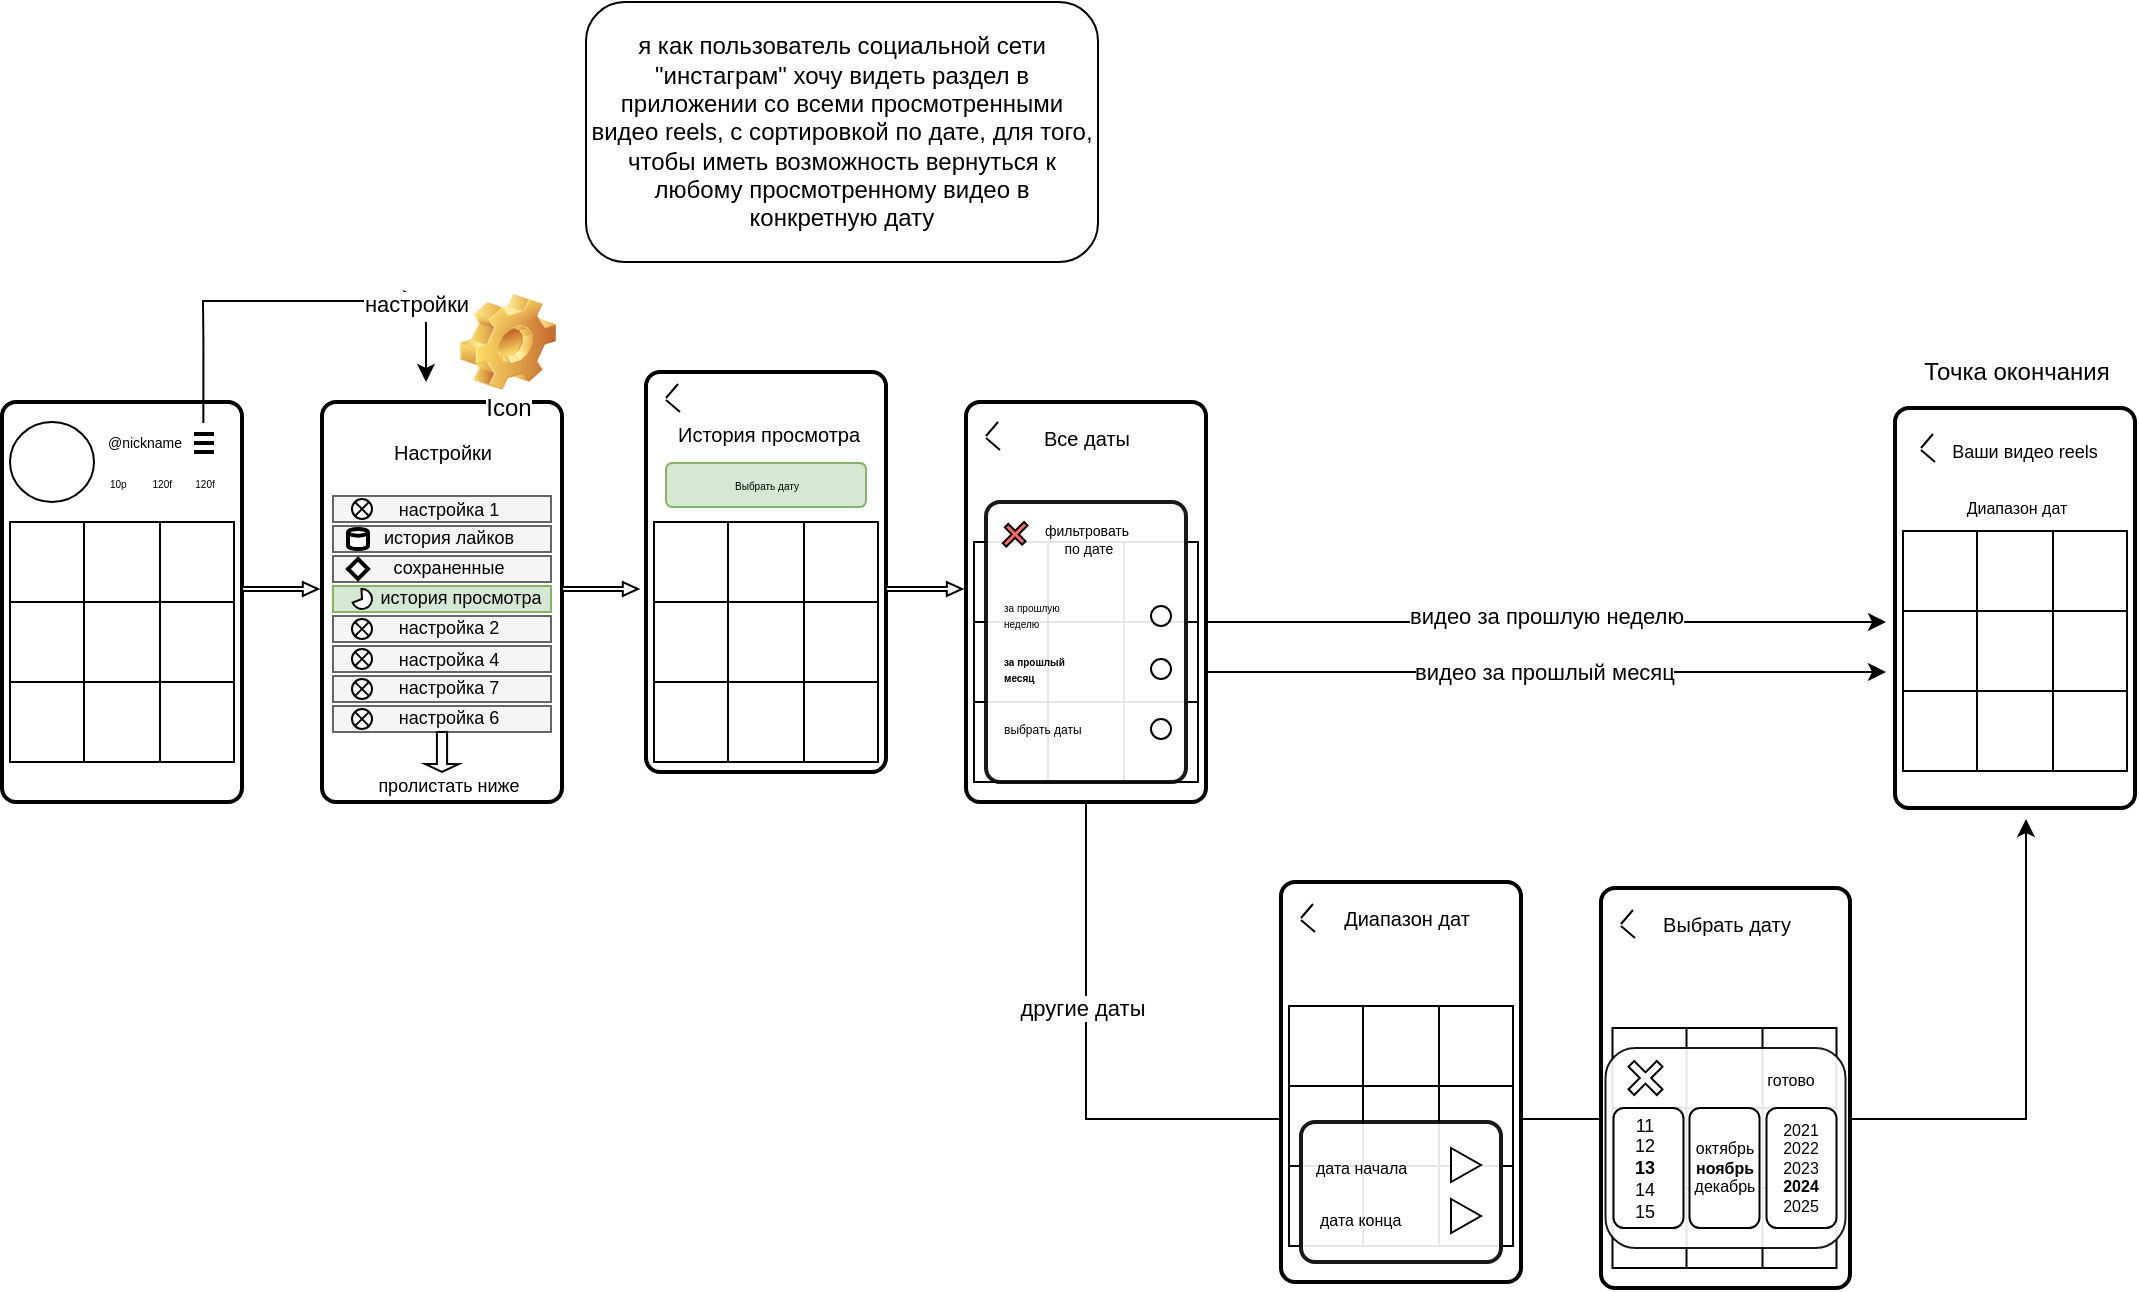 <mxfile version="24.7.17">
  <diagram name="Страница — 1" id="zSCGIvUuBZdu_Xor0hQM">
    <mxGraphModel dx="1744" dy="940" grid="1" gridSize="10" guides="1" tooltips="1" connect="1" arrows="1" fold="1" page="1" pageScale="1" pageWidth="827" pageHeight="1169" math="0" shadow="0">
      <root>
        <mxCell id="0" />
        <mxCell id="1" parent="0" />
        <mxCell id="9n5o5xA8DoKBvKMepPSm-71" value="" style="endArrow=classic;html=1;rounded=0;exitX=1;exitY=0.55;exitDx=0;exitDy=0;exitPerimeter=0;" edge="1" parent="1">
          <mxGeometry width="50" height="50" relative="1" as="geometry">
            <mxPoint x="570" y="483.5" as="sourcePoint" />
            <mxPoint x="1040" y="528.5" as="targetPoint" />
            <Array as="points">
              <mxPoint x="570" y="678.5" />
              <mxPoint x="630" y="678.5" />
              <mxPoint x="790" y="678.5" />
              <mxPoint x="950" y="678.5" />
              <mxPoint x="1040" y="678.5" />
            </Array>
          </mxGeometry>
        </mxCell>
        <mxCell id="9n5o5xA8DoKBvKMepPSm-78" value="другие даты" style="edgeLabel;html=1;align=center;verticalAlign=middle;resizable=0;points=[];" vertex="1" connectable="0" parent="9n5o5xA8DoKBvKMepPSm-71">
          <mxGeometry x="-0.659" y="-2" relative="1" as="geometry">
            <mxPoint as="offset" />
          </mxGeometry>
        </mxCell>
        <mxCell id="emmkqpBWdBEhl7w6q0PS-4" value="&lt;div style=&quot;text-align: justify;&quot;&gt;&lt;span style=&quot;background-color: initial;&quot;&gt;100&lt;/span&gt;&lt;/div&gt;" style="rounded=1;whiteSpace=wrap;html=1;absoluteArcSize=1;arcSize=14;strokeWidth=2;" parent="1" vertex="1">
          <mxGeometry x="28" y="320" width="120" height="200" as="geometry" />
        </mxCell>
        <mxCell id="emmkqpBWdBEhl7w6q0PS-5" value="" style="rounded=1;whiteSpace=wrap;html=1;absoluteArcSize=1;arcSize=14;strokeWidth=2;" parent="1" vertex="1">
          <mxGeometry x="188" y="320" width="120" height="200" as="geometry" />
        </mxCell>
        <mxCell id="emmkqpBWdBEhl7w6q0PS-6" value="" style="rounded=1;whiteSpace=wrap;html=1;absoluteArcSize=1;arcSize=14;strokeWidth=2;" parent="1" vertex="1">
          <mxGeometry x="350" y="305" width="120" height="200" as="geometry" />
        </mxCell>
        <mxCell id="emmkqpBWdBEhl7w6q0PS-7" value="" style="rounded=1;whiteSpace=wrap;html=1;absoluteArcSize=1;arcSize=14;strokeWidth=2;" parent="1" vertex="1">
          <mxGeometry x="510" y="320" width="120" height="200" as="geometry" />
        </mxCell>
        <mxCell id="emmkqpBWdBEhl7w6q0PS-8" value="" style="rounded=1;whiteSpace=wrap;html=1;absoluteArcSize=1;arcSize=14;strokeWidth=2;" parent="1" vertex="1">
          <mxGeometry x="667.5" y="560" width="120" height="200" as="geometry" />
        </mxCell>
        <mxCell id="emmkqpBWdBEhl7w6q0PS-9" value="" style="shape=table;startSize=0;container=1;collapsible=0;childLayout=tableLayout;fontSize=16;" parent="1" vertex="1">
          <mxGeometry x="32" y="380" width="112" height="120" as="geometry" />
        </mxCell>
        <mxCell id="emmkqpBWdBEhl7w6q0PS-10" value="" style="shape=tableRow;horizontal=0;startSize=0;swimlaneHead=0;swimlaneBody=0;strokeColor=inherit;top=0;left=0;bottom=0;right=0;collapsible=0;dropTarget=0;fillColor=none;points=[[0,0.5],[1,0.5]];portConstraint=eastwest;fontSize=16;" parent="emmkqpBWdBEhl7w6q0PS-9" vertex="1">
          <mxGeometry width="112" height="40" as="geometry" />
        </mxCell>
        <mxCell id="emmkqpBWdBEhl7w6q0PS-11" value="" style="shape=partialRectangle;html=1;whiteSpace=wrap;connectable=0;strokeColor=inherit;overflow=hidden;fillColor=none;top=0;left=0;bottom=0;right=0;pointerEvents=1;fontSize=16;" parent="emmkqpBWdBEhl7w6q0PS-10" vertex="1">
          <mxGeometry width="37" height="40" as="geometry">
            <mxRectangle width="37" height="40" as="alternateBounds" />
          </mxGeometry>
        </mxCell>
        <mxCell id="emmkqpBWdBEhl7w6q0PS-12" value="" style="shape=partialRectangle;html=1;whiteSpace=wrap;connectable=0;strokeColor=inherit;overflow=hidden;fillColor=none;top=0;left=0;bottom=0;right=0;pointerEvents=1;fontSize=16;" parent="emmkqpBWdBEhl7w6q0PS-10" vertex="1">
          <mxGeometry x="37" width="38" height="40" as="geometry">
            <mxRectangle width="38" height="40" as="alternateBounds" />
          </mxGeometry>
        </mxCell>
        <mxCell id="emmkqpBWdBEhl7w6q0PS-13" value="" style="shape=partialRectangle;html=1;whiteSpace=wrap;connectable=0;strokeColor=inherit;overflow=hidden;fillColor=none;top=0;left=0;bottom=0;right=0;pointerEvents=1;fontSize=16;" parent="emmkqpBWdBEhl7w6q0PS-10" vertex="1">
          <mxGeometry x="75" width="37" height="40" as="geometry">
            <mxRectangle width="37" height="40" as="alternateBounds" />
          </mxGeometry>
        </mxCell>
        <mxCell id="emmkqpBWdBEhl7w6q0PS-14" value="" style="shape=tableRow;horizontal=0;startSize=0;swimlaneHead=0;swimlaneBody=0;strokeColor=inherit;top=0;left=0;bottom=0;right=0;collapsible=0;dropTarget=0;fillColor=none;points=[[0,0.5],[1,0.5]];portConstraint=eastwest;fontSize=16;" parent="emmkqpBWdBEhl7w6q0PS-9" vertex="1">
          <mxGeometry y="40" width="112" height="40" as="geometry" />
        </mxCell>
        <mxCell id="emmkqpBWdBEhl7w6q0PS-15" value="" style="shape=partialRectangle;html=1;whiteSpace=wrap;connectable=0;strokeColor=inherit;overflow=hidden;fillColor=none;top=0;left=0;bottom=0;right=0;pointerEvents=1;fontSize=16;" parent="emmkqpBWdBEhl7w6q0PS-14" vertex="1">
          <mxGeometry width="37" height="40" as="geometry">
            <mxRectangle width="37" height="40" as="alternateBounds" />
          </mxGeometry>
        </mxCell>
        <mxCell id="emmkqpBWdBEhl7w6q0PS-16" value="&lt;div style=&quot;text-align: justify;&quot;&gt;&lt;br&gt;&lt;/div&gt;" style="shape=partialRectangle;html=1;whiteSpace=wrap;connectable=0;strokeColor=inherit;overflow=hidden;fillColor=none;top=0;left=0;bottom=0;right=0;pointerEvents=1;fontSize=16;" parent="emmkqpBWdBEhl7w6q0PS-14" vertex="1">
          <mxGeometry x="37" width="38" height="40" as="geometry">
            <mxRectangle width="38" height="40" as="alternateBounds" />
          </mxGeometry>
        </mxCell>
        <mxCell id="emmkqpBWdBEhl7w6q0PS-17" value="" style="shape=partialRectangle;html=1;whiteSpace=wrap;connectable=0;strokeColor=inherit;overflow=hidden;fillColor=none;top=0;left=0;bottom=0;right=0;pointerEvents=1;fontSize=16;" parent="emmkqpBWdBEhl7w6q0PS-14" vertex="1">
          <mxGeometry x="75" width="37" height="40" as="geometry">
            <mxRectangle width="37" height="40" as="alternateBounds" />
          </mxGeometry>
        </mxCell>
        <mxCell id="emmkqpBWdBEhl7w6q0PS-18" value="" style="shape=tableRow;horizontal=0;startSize=0;swimlaneHead=0;swimlaneBody=0;strokeColor=inherit;top=0;left=0;bottom=0;right=0;collapsible=0;dropTarget=0;fillColor=none;points=[[0,0.5],[1,0.5]];portConstraint=eastwest;fontSize=16;" parent="emmkqpBWdBEhl7w6q0PS-9" vertex="1">
          <mxGeometry y="80" width="112" height="40" as="geometry" />
        </mxCell>
        <mxCell id="emmkqpBWdBEhl7w6q0PS-19" value="" style="shape=partialRectangle;html=1;whiteSpace=wrap;connectable=0;strokeColor=inherit;overflow=hidden;fillColor=none;top=0;left=0;bottom=0;right=0;pointerEvents=1;fontSize=16;" parent="emmkqpBWdBEhl7w6q0PS-18" vertex="1">
          <mxGeometry width="37" height="40" as="geometry">
            <mxRectangle width="37" height="40" as="alternateBounds" />
          </mxGeometry>
        </mxCell>
        <mxCell id="emmkqpBWdBEhl7w6q0PS-20" value="" style="shape=partialRectangle;html=1;whiteSpace=wrap;connectable=0;strokeColor=inherit;overflow=hidden;fillColor=none;top=0;left=0;bottom=0;right=0;pointerEvents=1;fontSize=16;" parent="emmkqpBWdBEhl7w6q0PS-18" vertex="1">
          <mxGeometry x="37" width="38" height="40" as="geometry">
            <mxRectangle width="38" height="40" as="alternateBounds" />
          </mxGeometry>
        </mxCell>
        <mxCell id="emmkqpBWdBEhl7w6q0PS-21" value="" style="shape=partialRectangle;html=1;whiteSpace=wrap;connectable=0;strokeColor=inherit;overflow=hidden;fillColor=none;top=0;left=0;bottom=0;right=0;pointerEvents=1;fontSize=16;" parent="emmkqpBWdBEhl7w6q0PS-18" vertex="1">
          <mxGeometry x="75" width="37" height="40" as="geometry">
            <mxRectangle width="37" height="40" as="alternateBounds" />
          </mxGeometry>
        </mxCell>
        <mxCell id="emmkqpBWdBEhl7w6q0PS-23" value="" style="verticalLabelPosition=bottom;verticalAlign=top;html=1;shape=mxgraph.flowchart.on-page_reference;" parent="1" vertex="1">
          <mxGeometry x="32" y="330" width="42" height="40" as="geometry" />
        </mxCell>
        <mxCell id="emmkqpBWdBEhl7w6q0PS-24" value="10p" style="text;html=1;align=left;verticalAlign=middle;resizable=0;points=[];autosize=1;strokeColor=none;fillColor=none;fontSize=5;" parent="1" vertex="1">
          <mxGeometry x="80" y="350" width="30" height="20" as="geometry" />
        </mxCell>
        <mxCell id="emmkqpBWdBEhl7w6q0PS-25" value="120f" style="text;html=1;align=right;verticalAlign=middle;resizable=0;points=[];autosize=1;strokeColor=none;fillColor=none;fontSize=5;" parent="1" vertex="1">
          <mxGeometry x="84" y="350" width="30" height="20" as="geometry" />
        </mxCell>
        <mxCell id="emmkqpBWdBEhl7w6q0PS-26" value="120f" style="text;html=1;align=center;verticalAlign=middle;resizable=0;points=[];autosize=1;strokeColor=none;fillColor=none;fontSize=5;" parent="1" vertex="1">
          <mxGeometry x="114" y="350" width="30" height="20" as="geometry" />
        </mxCell>
        <mxCell id="emmkqpBWdBEhl7w6q0PS-29" value="" style="line;strokeWidth=2;html=1;" parent="1" vertex="1">
          <mxGeometry x="124" y="330" width="10" height="12" as="geometry" />
        </mxCell>
        <mxCell id="emmkqpBWdBEhl7w6q0PS-30" value="" style="line;strokeWidth=2;html=1;" parent="1" vertex="1">
          <mxGeometry x="124" y="340" width="10" height="10" as="geometry" />
        </mxCell>
        <mxCell id="emmkqpBWdBEhl7w6q0PS-32" value="" style="line;strokeWidth=2;html=1;" parent="1" vertex="1">
          <mxGeometry x="124" y="340" width="10" height="1" as="geometry" />
        </mxCell>
        <mxCell id="emmkqpBWdBEhl7w6q0PS-33" value="" style="edgeStyle=segmentEdgeStyle;endArrow=classic;html=1;curved=0;rounded=0;endSize=8;startSize=8;exitX=0.593;exitY=0.531;exitDx=0;exitDy=0;exitPerimeter=0;" parent="1" edge="1">
          <mxGeometry width="50" height="50" relative="1" as="geometry">
            <mxPoint x="128.68" y="330.502" as="sourcePoint" />
            <mxPoint x="239.5" y="269.5" as="targetPoint" />
            <Array as="points">
              <mxPoint x="128.5" y="288.5" />
              <mxPoint x="128.5" y="288.5" />
            </Array>
          </mxGeometry>
        </mxCell>
        <mxCell id="emmkqpBWdBEhl7w6q0PS-34" value="настройки" style="edgeLabel;html=1;align=center;verticalAlign=middle;resizable=0;points=[];" parent="emmkqpBWdBEhl7w6q0PS-33" vertex="1" connectable="0">
          <mxGeometry x="0.941" y="-1" relative="1" as="geometry">
            <mxPoint as="offset" />
          </mxGeometry>
        </mxCell>
        <mxCell id="emmkqpBWdBEhl7w6q0PS-36" value="" style="shape=singleArrow;whiteSpace=wrap;html=1;" parent="1" vertex="1">
          <mxGeometry x="148" y="410" width="38" height="7" as="geometry" />
        </mxCell>
        <mxCell id="emmkqpBWdBEhl7w6q0PS-37" value="" style="shape=singleArrow;whiteSpace=wrap;html=1;" parent="1" vertex="1">
          <mxGeometry x="308" y="410" width="38" height="7" as="geometry" />
        </mxCell>
        <mxCell id="emmkqpBWdBEhl7w6q0PS-38" value="Настройки" style="text;html=1;align=center;verticalAlign=middle;resizable=0;points=[];autosize=1;strokeColor=none;fillColor=none;fontSize=10;" parent="1" vertex="1">
          <mxGeometry x="213" y="330" width="70" height="30" as="geometry" />
        </mxCell>
        <mxCell id="emmkqpBWdBEhl7w6q0PS-39" value="История просмотра" style="text;html=1;align=center;verticalAlign=middle;resizable=0;points=[];autosize=1;strokeColor=none;fillColor=none;fontSize=10;" parent="1" vertex="1">
          <mxGeometry x="355.5" y="321" width="110" height="30" as="geometry" />
        </mxCell>
        <mxCell id="emmkqpBWdBEhl7w6q0PS-40" value="Все даты" style="text;html=1;align=center;verticalAlign=middle;resizable=0;points=[];autosize=1;strokeColor=none;fillColor=none;fontSize=10;" parent="1" vertex="1">
          <mxGeometry x="535" y="323" width="70" height="30" as="geometry" />
        </mxCell>
        <mxCell id="emmkqpBWdBEhl7w6q0PS-41" value="Диапазон дат" style="text;html=1;align=center;verticalAlign=middle;resizable=0;points=[];autosize=1;strokeColor=none;fillColor=none;fontSize=10;" parent="1" vertex="1">
          <mxGeometry x="684.5" y="563" width="90" height="30" as="geometry" />
        </mxCell>
        <mxCell id="emmkqpBWdBEhl7w6q0PS-42" value="" style="shape=singleArrow;whiteSpace=wrap;html=1;" parent="1" vertex="1">
          <mxGeometry x="470" y="410" width="38" height="7" as="geometry" />
        </mxCell>
        <mxCell id="emmkqpBWdBEhl7w6q0PS-45" value="" style="verticalLabelPosition=bottom;verticalAlign=top;html=1;shape=mxgraph.basic.rect;fillColor2=none;strokeWidth=1;size=20;indent=100;fillColor=#f5f5f5;fontColor=#333333;strokeColor=#666666;" parent="1" vertex="1">
          <mxGeometry x="193.5" y="367" width="109" height="13" as="geometry" />
        </mxCell>
        <mxCell id="emmkqpBWdBEhl7w6q0PS-46" value="" style="verticalLabelPosition=bottom;verticalAlign=top;html=1;shape=mxgraph.basic.rect;fillColor2=none;strokeWidth=1;size=20;indent=100;fillColor=#f5f5f5;fontColor=#333333;strokeColor=#666666;" parent="1" vertex="1">
          <mxGeometry x="193.5" y="382" width="109" height="13" as="geometry" />
        </mxCell>
        <mxCell id="emmkqpBWdBEhl7w6q0PS-47" value="" style="verticalLabelPosition=bottom;verticalAlign=top;html=1;shape=mxgraph.basic.rect;fillColor2=none;strokeWidth=1;size=20;indent=100;fillColor=#f5f5f5;fontColor=#333333;strokeColor=#666666;" parent="1" vertex="1">
          <mxGeometry x="193.5" y="397" width="109" height="13" as="geometry" />
        </mxCell>
        <mxCell id="emmkqpBWdBEhl7w6q0PS-48" value="" style="verticalLabelPosition=bottom;verticalAlign=top;html=1;shape=mxgraph.basic.rect;fillColor2=none;strokeWidth=1;size=20;indent=100;fillColor=#d5e8d4;strokeColor=#82b366;" parent="1" vertex="1">
          <mxGeometry x="193.5" y="412" width="109" height="13" as="geometry" />
        </mxCell>
        <mxCell id="emmkqpBWdBEhl7w6q0PS-50" value="&lt;font style=&quot;font-size: 7px;&quot;&gt;@nickname&lt;/font&gt;" style="text;html=1;align=center;verticalAlign=middle;resizable=0;points=[];autosize=1;strokeColor=none;fillColor=none;fontSize=7;" parent="1" vertex="1">
          <mxGeometry x="69" y="330.5" width="60" height="20" as="geometry" />
        </mxCell>
        <mxCell id="emmkqpBWdBEhl7w6q0PS-53" value="" style="shape=table;startSize=0;container=1;collapsible=0;childLayout=tableLayout;fontSize=16;" parent="1" vertex="1">
          <mxGeometry x="354" y="380" width="112" height="120" as="geometry" />
        </mxCell>
        <mxCell id="emmkqpBWdBEhl7w6q0PS-54" value="" style="shape=tableRow;horizontal=0;startSize=0;swimlaneHead=0;swimlaneBody=0;strokeColor=inherit;top=0;left=0;bottom=0;right=0;collapsible=0;dropTarget=0;fillColor=none;points=[[0,0.5],[1,0.5]];portConstraint=eastwest;fontSize=16;" parent="emmkqpBWdBEhl7w6q0PS-53" vertex="1">
          <mxGeometry width="112" height="40" as="geometry" />
        </mxCell>
        <mxCell id="emmkqpBWdBEhl7w6q0PS-55" value="" style="shape=partialRectangle;html=1;whiteSpace=wrap;connectable=0;strokeColor=inherit;overflow=hidden;fillColor=none;top=0;left=0;bottom=0;right=0;pointerEvents=1;fontSize=16;" parent="emmkqpBWdBEhl7w6q0PS-54" vertex="1">
          <mxGeometry width="37" height="40" as="geometry">
            <mxRectangle width="37" height="40" as="alternateBounds" />
          </mxGeometry>
        </mxCell>
        <mxCell id="emmkqpBWdBEhl7w6q0PS-56" value="" style="shape=partialRectangle;html=1;whiteSpace=wrap;connectable=0;strokeColor=inherit;overflow=hidden;fillColor=none;top=0;left=0;bottom=0;right=0;pointerEvents=1;fontSize=16;" parent="emmkqpBWdBEhl7w6q0PS-54" vertex="1">
          <mxGeometry x="37" width="38" height="40" as="geometry">
            <mxRectangle width="38" height="40" as="alternateBounds" />
          </mxGeometry>
        </mxCell>
        <mxCell id="emmkqpBWdBEhl7w6q0PS-57" value="" style="shape=partialRectangle;html=1;whiteSpace=wrap;connectable=0;strokeColor=inherit;overflow=hidden;fillColor=none;top=0;left=0;bottom=0;right=0;pointerEvents=1;fontSize=16;" parent="emmkqpBWdBEhl7w6q0PS-54" vertex="1">
          <mxGeometry x="75" width="37" height="40" as="geometry">
            <mxRectangle width="37" height="40" as="alternateBounds" />
          </mxGeometry>
        </mxCell>
        <mxCell id="emmkqpBWdBEhl7w6q0PS-58" value="" style="shape=tableRow;horizontal=0;startSize=0;swimlaneHead=0;swimlaneBody=0;strokeColor=inherit;top=0;left=0;bottom=0;right=0;collapsible=0;dropTarget=0;fillColor=none;points=[[0,0.5],[1,0.5]];portConstraint=eastwest;fontSize=16;" parent="emmkqpBWdBEhl7w6q0PS-53" vertex="1">
          <mxGeometry y="40" width="112" height="40" as="geometry" />
        </mxCell>
        <mxCell id="emmkqpBWdBEhl7w6q0PS-59" value="" style="shape=partialRectangle;html=1;whiteSpace=wrap;connectable=0;strokeColor=inherit;overflow=hidden;fillColor=none;top=0;left=0;bottom=0;right=0;pointerEvents=1;fontSize=16;" parent="emmkqpBWdBEhl7w6q0PS-58" vertex="1">
          <mxGeometry width="37" height="40" as="geometry">
            <mxRectangle width="37" height="40" as="alternateBounds" />
          </mxGeometry>
        </mxCell>
        <mxCell id="emmkqpBWdBEhl7w6q0PS-60" value="&lt;div style=&quot;text-align: justify;&quot;&gt;&lt;br&gt;&lt;/div&gt;" style="shape=partialRectangle;html=1;whiteSpace=wrap;connectable=0;strokeColor=inherit;overflow=hidden;fillColor=none;top=0;left=0;bottom=0;right=0;pointerEvents=1;fontSize=16;" parent="emmkqpBWdBEhl7w6q0PS-58" vertex="1">
          <mxGeometry x="37" width="38" height="40" as="geometry">
            <mxRectangle width="38" height="40" as="alternateBounds" />
          </mxGeometry>
        </mxCell>
        <mxCell id="emmkqpBWdBEhl7w6q0PS-61" value="" style="shape=partialRectangle;html=1;whiteSpace=wrap;connectable=0;strokeColor=inherit;overflow=hidden;fillColor=none;top=0;left=0;bottom=0;right=0;pointerEvents=1;fontSize=16;" parent="emmkqpBWdBEhl7w6q0PS-58" vertex="1">
          <mxGeometry x="75" width="37" height="40" as="geometry">
            <mxRectangle width="37" height="40" as="alternateBounds" />
          </mxGeometry>
        </mxCell>
        <mxCell id="emmkqpBWdBEhl7w6q0PS-62" value="" style="shape=tableRow;horizontal=0;startSize=0;swimlaneHead=0;swimlaneBody=0;strokeColor=inherit;top=0;left=0;bottom=0;right=0;collapsible=0;dropTarget=0;fillColor=none;points=[[0,0.5],[1,0.5]];portConstraint=eastwest;fontSize=16;" parent="emmkqpBWdBEhl7w6q0PS-53" vertex="1">
          <mxGeometry y="80" width="112" height="40" as="geometry" />
        </mxCell>
        <mxCell id="emmkqpBWdBEhl7w6q0PS-63" value="" style="shape=partialRectangle;html=1;whiteSpace=wrap;connectable=0;strokeColor=inherit;overflow=hidden;fillColor=none;top=0;left=0;bottom=0;right=0;pointerEvents=1;fontSize=16;" parent="emmkqpBWdBEhl7w6q0PS-62" vertex="1">
          <mxGeometry width="37" height="40" as="geometry">
            <mxRectangle width="37" height="40" as="alternateBounds" />
          </mxGeometry>
        </mxCell>
        <mxCell id="emmkqpBWdBEhl7w6q0PS-64" value="" style="shape=partialRectangle;html=1;whiteSpace=wrap;connectable=0;strokeColor=inherit;overflow=hidden;fillColor=none;top=0;left=0;bottom=0;right=0;pointerEvents=1;fontSize=16;" parent="emmkqpBWdBEhl7w6q0PS-62" vertex="1">
          <mxGeometry x="37" width="38" height="40" as="geometry">
            <mxRectangle width="38" height="40" as="alternateBounds" />
          </mxGeometry>
        </mxCell>
        <mxCell id="emmkqpBWdBEhl7w6q0PS-65" value="" style="shape=partialRectangle;html=1;whiteSpace=wrap;connectable=0;strokeColor=inherit;overflow=hidden;fillColor=none;top=0;left=0;bottom=0;right=0;pointerEvents=1;fontSize=16;" parent="emmkqpBWdBEhl7w6q0PS-62" vertex="1">
          <mxGeometry x="75" width="37" height="40" as="geometry">
            <mxRectangle width="37" height="40" as="alternateBounds" />
          </mxGeometry>
        </mxCell>
        <mxCell id="emmkqpBWdBEhl7w6q0PS-66" value="" style="shape=table;startSize=0;container=1;collapsible=0;childLayout=tableLayout;fontSize=16;" parent="1" vertex="1">
          <mxGeometry x="514" y="390" width="112" height="120" as="geometry" />
        </mxCell>
        <mxCell id="emmkqpBWdBEhl7w6q0PS-67" value="" style="shape=tableRow;horizontal=0;startSize=0;swimlaneHead=0;swimlaneBody=0;strokeColor=inherit;top=0;left=0;bottom=0;right=0;collapsible=0;dropTarget=0;fillColor=none;points=[[0,0.5],[1,0.5]];portConstraint=eastwest;fontSize=16;" parent="emmkqpBWdBEhl7w6q0PS-66" vertex="1">
          <mxGeometry width="112" height="40" as="geometry" />
        </mxCell>
        <mxCell id="emmkqpBWdBEhl7w6q0PS-68" value="" style="shape=partialRectangle;html=1;whiteSpace=wrap;connectable=0;strokeColor=inherit;overflow=hidden;fillColor=none;top=0;left=0;bottom=0;right=0;pointerEvents=1;fontSize=16;" parent="emmkqpBWdBEhl7w6q0PS-67" vertex="1">
          <mxGeometry width="37" height="40" as="geometry">
            <mxRectangle width="37" height="40" as="alternateBounds" />
          </mxGeometry>
        </mxCell>
        <mxCell id="emmkqpBWdBEhl7w6q0PS-69" value="" style="shape=partialRectangle;html=1;whiteSpace=wrap;connectable=0;strokeColor=inherit;overflow=hidden;fillColor=none;top=0;left=0;bottom=0;right=0;pointerEvents=1;fontSize=16;" parent="emmkqpBWdBEhl7w6q0PS-67" vertex="1">
          <mxGeometry x="37" width="38" height="40" as="geometry">
            <mxRectangle width="38" height="40" as="alternateBounds" />
          </mxGeometry>
        </mxCell>
        <mxCell id="emmkqpBWdBEhl7w6q0PS-70" value="" style="shape=partialRectangle;html=1;whiteSpace=wrap;connectable=0;strokeColor=inherit;overflow=hidden;fillColor=none;top=0;left=0;bottom=0;right=0;pointerEvents=1;fontSize=16;" parent="emmkqpBWdBEhl7w6q0PS-67" vertex="1">
          <mxGeometry x="75" width="37" height="40" as="geometry">
            <mxRectangle width="37" height="40" as="alternateBounds" />
          </mxGeometry>
        </mxCell>
        <mxCell id="emmkqpBWdBEhl7w6q0PS-71" value="" style="shape=tableRow;horizontal=0;startSize=0;swimlaneHead=0;swimlaneBody=0;strokeColor=inherit;top=0;left=0;bottom=0;right=0;collapsible=0;dropTarget=0;fillColor=none;points=[[0,0.5],[1,0.5]];portConstraint=eastwest;fontSize=16;" parent="emmkqpBWdBEhl7w6q0PS-66" vertex="1">
          <mxGeometry y="40" width="112" height="40" as="geometry" />
        </mxCell>
        <mxCell id="emmkqpBWdBEhl7w6q0PS-72" value="" style="shape=partialRectangle;html=1;whiteSpace=wrap;connectable=0;strokeColor=inherit;overflow=hidden;fillColor=none;top=0;left=0;bottom=0;right=0;pointerEvents=1;fontSize=16;" parent="emmkqpBWdBEhl7w6q0PS-71" vertex="1">
          <mxGeometry width="37" height="40" as="geometry">
            <mxRectangle width="37" height="40" as="alternateBounds" />
          </mxGeometry>
        </mxCell>
        <mxCell id="emmkqpBWdBEhl7w6q0PS-73" value="&lt;div style=&quot;text-align: justify;&quot;&gt;&lt;br&gt;&lt;/div&gt;" style="shape=partialRectangle;html=1;whiteSpace=wrap;connectable=0;strokeColor=inherit;overflow=hidden;fillColor=none;top=0;left=0;bottom=0;right=0;pointerEvents=1;fontSize=16;" parent="emmkqpBWdBEhl7w6q0PS-71" vertex="1">
          <mxGeometry x="37" width="38" height="40" as="geometry">
            <mxRectangle width="38" height="40" as="alternateBounds" />
          </mxGeometry>
        </mxCell>
        <mxCell id="emmkqpBWdBEhl7w6q0PS-74" value="" style="shape=partialRectangle;html=1;whiteSpace=wrap;connectable=0;strokeColor=inherit;overflow=hidden;fillColor=none;top=0;left=0;bottom=0;right=0;pointerEvents=1;fontSize=16;" parent="emmkqpBWdBEhl7w6q0PS-71" vertex="1">
          <mxGeometry x="75" width="37" height="40" as="geometry">
            <mxRectangle width="37" height="40" as="alternateBounds" />
          </mxGeometry>
        </mxCell>
        <mxCell id="emmkqpBWdBEhl7w6q0PS-75" value="" style="shape=tableRow;horizontal=0;startSize=0;swimlaneHead=0;swimlaneBody=0;strokeColor=inherit;top=0;left=0;bottom=0;right=0;collapsible=0;dropTarget=0;fillColor=none;points=[[0,0.5],[1,0.5]];portConstraint=eastwest;fontSize=16;" parent="emmkqpBWdBEhl7w6q0PS-66" vertex="1">
          <mxGeometry y="80" width="112" height="40" as="geometry" />
        </mxCell>
        <mxCell id="emmkqpBWdBEhl7w6q0PS-76" value="" style="shape=partialRectangle;html=1;whiteSpace=wrap;connectable=0;strokeColor=inherit;overflow=hidden;fillColor=none;top=0;left=0;bottom=0;right=0;pointerEvents=1;fontSize=16;" parent="emmkqpBWdBEhl7w6q0PS-75" vertex="1">
          <mxGeometry width="37" height="40" as="geometry">
            <mxRectangle width="37" height="40" as="alternateBounds" />
          </mxGeometry>
        </mxCell>
        <mxCell id="emmkqpBWdBEhl7w6q0PS-77" value="" style="shape=partialRectangle;html=1;whiteSpace=wrap;connectable=0;strokeColor=inherit;overflow=hidden;fillColor=none;top=0;left=0;bottom=0;right=0;pointerEvents=1;fontSize=16;" parent="emmkqpBWdBEhl7w6q0PS-75" vertex="1">
          <mxGeometry x="37" width="38" height="40" as="geometry">
            <mxRectangle width="38" height="40" as="alternateBounds" />
          </mxGeometry>
        </mxCell>
        <mxCell id="emmkqpBWdBEhl7w6q0PS-78" value="" style="shape=partialRectangle;html=1;whiteSpace=wrap;connectable=0;strokeColor=inherit;overflow=hidden;fillColor=none;top=0;left=0;bottom=0;right=0;pointerEvents=1;fontSize=16;" parent="emmkqpBWdBEhl7w6q0PS-75" vertex="1">
          <mxGeometry x="75" width="37" height="40" as="geometry">
            <mxRectangle width="37" height="40" as="alternateBounds" />
          </mxGeometry>
        </mxCell>
        <mxCell id="emmkqpBWdBEhl7w6q0PS-51" value="" style="rounded=1;whiteSpace=wrap;html=1;absoluteArcSize=1;arcSize=14;strokeWidth=2;fillColor=default;opacity=90;" parent="1" vertex="1">
          <mxGeometry x="520" y="370" width="100" height="140" as="geometry" />
        </mxCell>
        <mxCell id="emmkqpBWdBEhl7w6q0PS-79" value="" style="verticalLabelPosition=bottom;verticalAlign=top;html=1;shape=mxgraph.basic.rect;fillColor2=none;strokeWidth=1;size=20;indent=100;fillColor=#f5f5f5;fontColor=#333333;strokeColor=#666666;" parent="1" vertex="1">
          <mxGeometry x="193.5" y="427" width="109" height="13" as="geometry" />
        </mxCell>
        <mxCell id="emmkqpBWdBEhl7w6q0PS-80" value="" style="verticalLabelPosition=bottom;verticalAlign=top;html=1;shape=mxgraph.basic.rect;fillColor2=none;strokeWidth=1;size=20;indent=100;fillColor=#f5f5f5;fontColor=#333333;strokeColor=#666666;" parent="1" vertex="1">
          <mxGeometry x="193.5" y="442" width="109" height="13" as="geometry" />
        </mxCell>
        <mxCell id="emmkqpBWdBEhl7w6q0PS-81" value="" style="verticalLabelPosition=bottom;verticalAlign=top;html=1;shape=mxgraph.basic.rect;fillColor2=none;strokeWidth=1;size=20;indent=100;fillColor=#f5f5f5;fontColor=#333333;strokeColor=#666666;" parent="1" vertex="1">
          <mxGeometry x="193.5" y="457" width="109" height="13" as="geometry" />
        </mxCell>
        <mxCell id="emmkqpBWdBEhl7w6q0PS-82" value="" style="verticalLabelPosition=bottom;verticalAlign=top;html=1;shape=mxgraph.basic.rect;fillColor2=none;strokeWidth=1;size=20;indent=100;fillColor=#f5f5f5;fontColor=#333333;strokeColor=#666666;" parent="1" vertex="1">
          <mxGeometry x="193.5" y="472" width="109" height="13" as="geometry" />
        </mxCell>
        <mxCell id="emmkqpBWdBEhl7w6q0PS-83" value="&lt;font style=&quot;font-size: 9px;&quot;&gt;пролистать ниже&lt;/font&gt;" style="text;html=1;align=center;verticalAlign=middle;resizable=0;points=[];autosize=1;strokeColor=none;fillColor=none;" parent="1" vertex="1">
          <mxGeometry x="206" y="496" width="90" height="30" as="geometry" />
        </mxCell>
        <mxCell id="emmkqpBWdBEhl7w6q0PS-85" value="" style="shape=singleArrow;direction=south;whiteSpace=wrap;html=1;" parent="1" vertex="1">
          <mxGeometry x="239.5" y="485" width="17" height="20" as="geometry" />
        </mxCell>
        <mxCell id="emmkqpBWdBEhl7w6q0PS-86" value="" style="verticalLabelPosition=bottom;verticalAlign=top;html=1;shape=mxgraph.basic.pie;startAngle=0.2;endAngle=0.9;rotation=-75;" parent="1" vertex="1">
          <mxGeometry x="203" y="413.5" width="10" height="10" as="geometry" />
        </mxCell>
        <mxCell id="emmkqpBWdBEhl7w6q0PS-87" value="&lt;font style=&quot;font-size: 9px;&quot;&gt;история просмотра&lt;/font&gt;" style="text;html=1;align=center;verticalAlign=middle;resizable=0;points=[];autosize=1;strokeColor=none;fillColor=none;" parent="1" vertex="1">
          <mxGeometry x="207" y="402" width="100" height="30" as="geometry" />
        </mxCell>
        <mxCell id="emmkqpBWdBEhl7w6q0PS-88" value="&lt;font style=&quot;font-size: 9px;&quot;&gt;настройка 1&lt;/font&gt;" style="text;html=1;align=center;verticalAlign=middle;resizable=0;points=[];autosize=1;strokeColor=none;fillColor=none;" parent="1" vertex="1">
          <mxGeometry x="216" y="358" width="70" height="30" as="geometry" />
        </mxCell>
        <mxCell id="emmkqpBWdBEhl7w6q0PS-89" value="&lt;font style=&quot;font-size: 9px;&quot;&gt;история лайков&lt;/font&gt;" style="text;html=1;align=center;verticalAlign=middle;resizable=0;points=[];autosize=1;strokeColor=none;fillColor=none;" parent="1" vertex="1">
          <mxGeometry x="206" y="372" width="90" height="30" as="geometry" />
        </mxCell>
        <mxCell id="emmkqpBWdBEhl7w6q0PS-90" value="&lt;font style=&quot;font-size: 9px;&quot;&gt;сохраненные&lt;/font&gt;" style="text;html=1;align=center;verticalAlign=middle;resizable=0;points=[];autosize=1;strokeColor=none;fillColor=none;" parent="1" vertex="1">
          <mxGeometry x="211" y="387" width="80" height="30" as="geometry" />
        </mxCell>
        <mxCell id="emmkqpBWdBEhl7w6q0PS-91" value="&lt;font style=&quot;font-size: 9px;&quot;&gt;настройка 2&lt;/font&gt;" style="text;html=1;align=center;verticalAlign=middle;resizable=0;points=[];autosize=1;strokeColor=none;fillColor=none;" parent="1" vertex="1">
          <mxGeometry x="216" y="417" width="70" height="30" as="geometry" />
        </mxCell>
        <mxCell id="emmkqpBWdBEhl7w6q0PS-92" value="&lt;font style=&quot;font-size: 9px;&quot;&gt;настройка 4&lt;/font&gt;" style="text;html=1;align=center;verticalAlign=middle;resizable=0;points=[];autosize=1;strokeColor=none;fillColor=none;" parent="1" vertex="1">
          <mxGeometry x="216" y="433" width="70" height="30" as="geometry" />
        </mxCell>
        <mxCell id="emmkqpBWdBEhl7w6q0PS-93" value="&lt;font style=&quot;font-size: 9px;&quot;&gt;настройка 7&lt;/font&gt;" style="text;html=1;align=center;verticalAlign=middle;resizable=0;points=[];autosize=1;strokeColor=none;fillColor=none;" parent="1" vertex="1">
          <mxGeometry x="216" y="447" width="70" height="30" as="geometry" />
        </mxCell>
        <mxCell id="emmkqpBWdBEhl7w6q0PS-94" value="&lt;font style=&quot;font-size: 9px;&quot;&gt;настройка 6&lt;/font&gt;" style="text;html=1;align=center;verticalAlign=middle;resizable=0;points=[];autosize=1;strokeColor=none;fillColor=none;" parent="1" vertex="1">
          <mxGeometry x="216" y="462" width="70" height="30" as="geometry" />
        </mxCell>
        <mxCell id="emmkqpBWdBEhl7w6q0PS-95" value="" style="verticalLabelPosition=bottom;verticalAlign=top;html=1;shape=mxgraph.flowchart.or;" parent="1" vertex="1">
          <mxGeometry x="203" y="428.5" width="10" height="10" as="geometry" />
        </mxCell>
        <mxCell id="emmkqpBWdBEhl7w6q0PS-96" value="" style="verticalLabelPosition=bottom;verticalAlign=top;html=1;shape=mxgraph.flowchart.or;" parent="1" vertex="1">
          <mxGeometry x="203" y="443.5" width="10" height="10" as="geometry" />
        </mxCell>
        <mxCell id="emmkqpBWdBEhl7w6q0PS-97" value="" style="verticalLabelPosition=bottom;verticalAlign=top;html=1;shape=mxgraph.flowchart.or;" parent="1" vertex="1">
          <mxGeometry x="203" y="458.5" width="10" height="10" as="geometry" />
        </mxCell>
        <mxCell id="emmkqpBWdBEhl7w6q0PS-98" value="" style="verticalLabelPosition=bottom;verticalAlign=top;html=1;shape=mxgraph.flowchart.or;" parent="1" vertex="1">
          <mxGeometry x="203" y="473.5" width="10" height="10" as="geometry" />
        </mxCell>
        <mxCell id="emmkqpBWdBEhl7w6q0PS-99" value="" style="verticalLabelPosition=bottom;verticalAlign=top;html=1;shape=mxgraph.flowchart.or;" parent="1" vertex="1">
          <mxGeometry x="203" y="368.5" width="10" height="10" as="geometry" />
        </mxCell>
        <mxCell id="emmkqpBWdBEhl7w6q0PS-100" value="" style="strokeWidth=2;html=1;shape=mxgraph.flowchart.decision;whiteSpace=wrap;" parent="1" vertex="1">
          <mxGeometry x="201" y="398.5" width="10" height="10" as="geometry" />
        </mxCell>
        <mxCell id="emmkqpBWdBEhl7w6q0PS-101" value="" style="strokeWidth=2;html=1;shape=mxgraph.flowchart.database;whiteSpace=wrap;" parent="1" vertex="1">
          <mxGeometry x="201" y="383.5" width="10" height="10" as="geometry" />
        </mxCell>
        <mxCell id="emmkqpBWdBEhl7w6q0PS-103" value="" style="shape=table;startSize=0;container=1;collapsible=0;childLayout=tableLayout;fontSize=16;" parent="1" vertex="1">
          <mxGeometry x="671.5" y="622" width="112" height="120" as="geometry" />
        </mxCell>
        <mxCell id="emmkqpBWdBEhl7w6q0PS-104" value="" style="shape=tableRow;horizontal=0;startSize=0;swimlaneHead=0;swimlaneBody=0;strokeColor=inherit;top=0;left=0;bottom=0;right=0;collapsible=0;dropTarget=0;fillColor=none;points=[[0,0.5],[1,0.5]];portConstraint=eastwest;fontSize=16;" parent="emmkqpBWdBEhl7w6q0PS-103" vertex="1">
          <mxGeometry width="112" height="40" as="geometry" />
        </mxCell>
        <mxCell id="emmkqpBWdBEhl7w6q0PS-105" value="" style="shape=partialRectangle;html=1;whiteSpace=wrap;connectable=0;strokeColor=inherit;overflow=hidden;fillColor=none;top=0;left=0;bottom=0;right=0;pointerEvents=1;fontSize=16;" parent="emmkqpBWdBEhl7w6q0PS-104" vertex="1">
          <mxGeometry width="37" height="40" as="geometry">
            <mxRectangle width="37" height="40" as="alternateBounds" />
          </mxGeometry>
        </mxCell>
        <mxCell id="emmkqpBWdBEhl7w6q0PS-106" value="" style="shape=partialRectangle;html=1;whiteSpace=wrap;connectable=0;strokeColor=inherit;overflow=hidden;fillColor=none;top=0;left=0;bottom=0;right=0;pointerEvents=1;fontSize=16;" parent="emmkqpBWdBEhl7w6q0PS-104" vertex="1">
          <mxGeometry x="37" width="38" height="40" as="geometry">
            <mxRectangle width="38" height="40" as="alternateBounds" />
          </mxGeometry>
        </mxCell>
        <mxCell id="emmkqpBWdBEhl7w6q0PS-107" value="" style="shape=partialRectangle;html=1;whiteSpace=wrap;connectable=0;strokeColor=inherit;overflow=hidden;fillColor=none;top=0;left=0;bottom=0;right=0;pointerEvents=1;fontSize=16;" parent="emmkqpBWdBEhl7w6q0PS-104" vertex="1">
          <mxGeometry x="75" width="37" height="40" as="geometry">
            <mxRectangle width="37" height="40" as="alternateBounds" />
          </mxGeometry>
        </mxCell>
        <mxCell id="emmkqpBWdBEhl7w6q0PS-108" value="" style="shape=tableRow;horizontal=0;startSize=0;swimlaneHead=0;swimlaneBody=0;strokeColor=inherit;top=0;left=0;bottom=0;right=0;collapsible=0;dropTarget=0;fillColor=none;points=[[0,0.5],[1,0.5]];portConstraint=eastwest;fontSize=16;" parent="emmkqpBWdBEhl7w6q0PS-103" vertex="1">
          <mxGeometry y="40" width="112" height="40" as="geometry" />
        </mxCell>
        <mxCell id="emmkqpBWdBEhl7w6q0PS-109" value="" style="shape=partialRectangle;html=1;whiteSpace=wrap;connectable=0;strokeColor=inherit;overflow=hidden;fillColor=none;top=0;left=0;bottom=0;right=0;pointerEvents=1;fontSize=16;" parent="emmkqpBWdBEhl7w6q0PS-108" vertex="1">
          <mxGeometry width="37" height="40" as="geometry">
            <mxRectangle width="37" height="40" as="alternateBounds" />
          </mxGeometry>
        </mxCell>
        <mxCell id="emmkqpBWdBEhl7w6q0PS-110" value="&lt;div style=&quot;text-align: justify;&quot;&gt;&lt;br&gt;&lt;/div&gt;" style="shape=partialRectangle;html=1;whiteSpace=wrap;connectable=0;strokeColor=inherit;overflow=hidden;fillColor=none;top=0;left=0;bottom=0;right=0;pointerEvents=1;fontSize=16;" parent="emmkqpBWdBEhl7w6q0PS-108" vertex="1">
          <mxGeometry x="37" width="38" height="40" as="geometry">
            <mxRectangle width="38" height="40" as="alternateBounds" />
          </mxGeometry>
        </mxCell>
        <mxCell id="emmkqpBWdBEhl7w6q0PS-111" value="" style="shape=partialRectangle;html=1;whiteSpace=wrap;connectable=0;strokeColor=inherit;overflow=hidden;fillColor=none;top=0;left=0;bottom=0;right=0;pointerEvents=1;fontSize=16;" parent="emmkqpBWdBEhl7w6q0PS-108" vertex="1">
          <mxGeometry x="75" width="37" height="40" as="geometry">
            <mxRectangle width="37" height="40" as="alternateBounds" />
          </mxGeometry>
        </mxCell>
        <mxCell id="emmkqpBWdBEhl7w6q0PS-112" value="" style="shape=tableRow;horizontal=0;startSize=0;swimlaneHead=0;swimlaneBody=0;strokeColor=inherit;top=0;left=0;bottom=0;right=0;collapsible=0;dropTarget=0;fillColor=none;points=[[0,0.5],[1,0.5]];portConstraint=eastwest;fontSize=16;" parent="emmkqpBWdBEhl7w6q0PS-103" vertex="1">
          <mxGeometry y="80" width="112" height="40" as="geometry" />
        </mxCell>
        <mxCell id="emmkqpBWdBEhl7w6q0PS-113" value="" style="shape=partialRectangle;html=1;whiteSpace=wrap;connectable=0;strokeColor=inherit;overflow=hidden;fillColor=none;top=0;left=0;bottom=0;right=0;pointerEvents=1;fontSize=16;" parent="emmkqpBWdBEhl7w6q0PS-112" vertex="1">
          <mxGeometry width="37" height="40" as="geometry">
            <mxRectangle width="37" height="40" as="alternateBounds" />
          </mxGeometry>
        </mxCell>
        <mxCell id="emmkqpBWdBEhl7w6q0PS-114" value="" style="shape=partialRectangle;html=1;whiteSpace=wrap;connectable=0;strokeColor=inherit;overflow=hidden;fillColor=none;top=0;left=0;bottom=0;right=0;pointerEvents=1;fontSize=16;" parent="emmkqpBWdBEhl7w6q0PS-112" vertex="1">
          <mxGeometry x="37" width="38" height="40" as="geometry">
            <mxRectangle width="38" height="40" as="alternateBounds" />
          </mxGeometry>
        </mxCell>
        <mxCell id="emmkqpBWdBEhl7w6q0PS-115" value="" style="shape=partialRectangle;html=1;whiteSpace=wrap;connectable=0;strokeColor=inherit;overflow=hidden;fillColor=none;top=0;left=0;bottom=0;right=0;pointerEvents=1;fontSize=16;" parent="emmkqpBWdBEhl7w6q0PS-112" vertex="1">
          <mxGeometry x="75" width="37" height="40" as="geometry">
            <mxRectangle width="37" height="40" as="alternateBounds" />
          </mxGeometry>
        </mxCell>
        <mxCell id="emmkqpBWdBEhl7w6q0PS-52" value="" style="rounded=1;whiteSpace=wrap;html=1;absoluteArcSize=1;arcSize=14;strokeWidth=2;opacity=90;" parent="1" vertex="1">
          <mxGeometry x="677.5" y="680" width="100" height="70" as="geometry" />
        </mxCell>
        <mxCell id="emmkqpBWdBEhl7w6q0PS-138" value="" style="rounded=1;whiteSpace=wrap;html=1;arcSize=14;fillColor=#d5e8d4;strokeColor=#82b366;" parent="1" vertex="1">
          <mxGeometry x="360" y="350.5" width="100" height="22" as="geometry" />
        </mxCell>
        <mxCell id="emmkqpBWdBEhl7w6q0PS-139" value="&lt;font style=&quot;font-size: 5px;&quot;&gt;Выбрать дату&lt;/font&gt;" style="text;html=1;align=center;verticalAlign=middle;resizable=0;points=[];autosize=1;strokeColor=none;fillColor=none;" parent="1" vertex="1">
          <mxGeometry x="380" y="345" width="60" height="30" as="geometry" />
        </mxCell>
        <mxCell id="emmkqpBWdBEhl7w6q0PS-140" value="" style="endArrow=classic;html=1;rounded=0;" parent="1" edge="1">
          <mxGeometry width="50" height="50" relative="1" as="geometry">
            <mxPoint x="240" y="280" as="sourcePoint" />
            <mxPoint x="240" y="310" as="targetPoint" />
          </mxGeometry>
        </mxCell>
        <mxCell id="emmkqpBWdBEhl7w6q0PS-142" value="Icon" style="icon;html=1;image=img/clipart/Gear_128x128.png" parent="1" vertex="1">
          <mxGeometry x="276" y="275" width="10" height="30" as="geometry" />
        </mxCell>
        <mxCell id="emmkqpBWdBEhl7w6q0PS-150" value="" style="group" parent="1" vertex="1" connectable="0">
          <mxGeometry x="360" y="311" width="7" height="14" as="geometry" />
        </mxCell>
        <mxCell id="emmkqpBWdBEhl7w6q0PS-148" value="" style="endArrow=none;html=1;rounded=0;" parent="emmkqpBWdBEhl7w6q0PS-150" edge="1">
          <mxGeometry width="50" height="50" relative="1" as="geometry">
            <mxPoint x="7" y="14" as="sourcePoint" />
            <mxPoint y="8" as="targetPoint" />
          </mxGeometry>
        </mxCell>
        <mxCell id="emmkqpBWdBEhl7w6q0PS-149" value="" style="endArrow=none;html=1;rounded=0;" parent="emmkqpBWdBEhl7w6q0PS-150" edge="1">
          <mxGeometry width="50" height="50" relative="1" as="geometry">
            <mxPoint x="6" as="sourcePoint" />
            <mxPoint y="7" as="targetPoint" />
          </mxGeometry>
        </mxCell>
        <mxCell id="emmkqpBWdBEhl7w6q0PS-151" value="" style="group" parent="1" vertex="1" connectable="0">
          <mxGeometry x="520" y="330" width="7" height="14" as="geometry" />
        </mxCell>
        <mxCell id="emmkqpBWdBEhl7w6q0PS-152" value="" style="endArrow=none;html=1;rounded=0;" parent="emmkqpBWdBEhl7w6q0PS-151" edge="1">
          <mxGeometry width="50" height="50" relative="1" as="geometry">
            <mxPoint x="7" y="14" as="sourcePoint" />
            <mxPoint y="8" as="targetPoint" />
          </mxGeometry>
        </mxCell>
        <mxCell id="emmkqpBWdBEhl7w6q0PS-153" value="" style="endArrow=none;html=1;rounded=0;" parent="emmkqpBWdBEhl7w6q0PS-151" edge="1">
          <mxGeometry width="50" height="50" relative="1" as="geometry">
            <mxPoint x="6" as="sourcePoint" />
            <mxPoint y="7" as="targetPoint" />
          </mxGeometry>
        </mxCell>
        <mxCell id="emmkqpBWdBEhl7w6q0PS-154" value="" style="group" parent="1" vertex="1" connectable="0">
          <mxGeometry x="677.5" y="571" width="7" height="14" as="geometry" />
        </mxCell>
        <mxCell id="emmkqpBWdBEhl7w6q0PS-155" value="" style="endArrow=none;html=1;rounded=0;" parent="emmkqpBWdBEhl7w6q0PS-154" edge="1">
          <mxGeometry width="50" height="50" relative="1" as="geometry">
            <mxPoint x="7" y="14" as="sourcePoint" />
            <mxPoint y="8" as="targetPoint" />
          </mxGeometry>
        </mxCell>
        <mxCell id="emmkqpBWdBEhl7w6q0PS-156" value="" style="endArrow=none;html=1;rounded=0;" parent="emmkqpBWdBEhl7w6q0PS-154" edge="1">
          <mxGeometry width="50" height="50" relative="1" as="geometry">
            <mxPoint x="6" as="sourcePoint" />
            <mxPoint y="7" as="targetPoint" />
          </mxGeometry>
        </mxCell>
        <mxCell id="emmkqpBWdBEhl7w6q0PS-157" value="&lt;font style=&quot;font-size: 7px;&quot;&gt;фильтровать&lt;/font&gt;&lt;div style=&quot;font-size: 7px;&quot;&gt;&lt;font style=&quot;font-size: 7px;&quot;&gt;&amp;nbsp;по дате&lt;/font&gt;&lt;/div&gt;" style="text;html=1;align=center;verticalAlign=middle;resizable=0;points=[];autosize=1;strokeColor=none;fillColor=none;fontSize=7;" parent="1" vertex="1">
          <mxGeometry x="535" y="373.5" width="70" height="30" as="geometry" />
        </mxCell>
        <mxCell id="emmkqpBWdBEhl7w6q0PS-158" value="&lt;font style=&quot;font-size: 5px;&quot;&gt;за прошлую&lt;/font&gt;&lt;div&gt;&lt;font style=&quot;font-size: 5px;&quot;&gt;неделю&lt;/font&gt;&lt;/div&gt;" style="text;html=1;align=left;verticalAlign=middle;resizable=0;points=[];autosize=1;strokeColor=none;fillColor=none;fontSize=6;" parent="1" vertex="1">
          <mxGeometry x="527" y="412" width="50" height="30" as="geometry" />
        </mxCell>
        <mxCell id="emmkqpBWdBEhl7w6q0PS-159" value="&lt;b style=&quot;font-size: 5px;&quot;&gt;&lt;font style=&quot;font-size: 5px;&quot;&gt;за прошлый&lt;/font&gt;&lt;/b&gt;&lt;div&gt;&lt;b style=&quot;font-size: 5px;&quot;&gt;&lt;font style=&quot;font-size: 5px;&quot;&gt;месяц&lt;/font&gt;&lt;/b&gt;&lt;/div&gt;" style="text;html=1;align=left;verticalAlign=middle;resizable=0;points=[];autosize=1;strokeColor=none;fillColor=none;fontSize=6;" parent="1" vertex="1">
          <mxGeometry x="527" y="438.5" width="50" height="30" as="geometry" />
        </mxCell>
        <mxCell id="emmkqpBWdBEhl7w6q0PS-160" value="выбрать даты" style="text;html=1;align=left;verticalAlign=middle;resizable=0;points=[];autosize=1;strokeColor=none;fillColor=none;fontSize=6;" parent="1" vertex="1">
          <mxGeometry x="527" y="473.5" width="60" height="20" as="geometry" />
        </mxCell>
        <mxCell id="emmkqpBWdBEhl7w6q0PS-162" value="" style="ellipse;whiteSpace=wrap;html=1;aspect=fixed;" parent="1" vertex="1">
          <mxGeometry x="602.5" y="422" width="10" height="10" as="geometry" />
        </mxCell>
        <mxCell id="emmkqpBWdBEhl7w6q0PS-163" value="" style="ellipse;whiteSpace=wrap;html=1;aspect=fixed;" parent="1" vertex="1">
          <mxGeometry x="602.5" y="448.5" width="10" height="10" as="geometry" />
        </mxCell>
        <mxCell id="emmkqpBWdBEhl7w6q0PS-165" value="&lt;font style=&quot;font-size: 8px;&quot;&gt;дата начала&lt;/font&gt;" style="text;html=1;align=left;verticalAlign=middle;resizable=0;points=[];autosize=1;strokeColor=none;fillColor=none;" parent="1" vertex="1">
          <mxGeometry x="682.5" y="687" width="70" height="30" as="geometry" />
        </mxCell>
        <mxCell id="emmkqpBWdBEhl7w6q0PS-166" value="дата конца" style="text;html=1;align=left;verticalAlign=middle;resizable=0;points=[];autosize=1;strokeColor=none;fillColor=none;fontSize=8;" parent="1" vertex="1">
          <mxGeometry x="684.5" y="718.5" width="60" height="20" as="geometry" />
        </mxCell>
        <mxCell id="emmkqpBWdBEhl7w6q0PS-167" value="" style="triangle;whiteSpace=wrap;html=1;" parent="1" vertex="1">
          <mxGeometry x="752.5" y="693" width="15" height="17" as="geometry" />
        </mxCell>
        <mxCell id="emmkqpBWdBEhl7w6q0PS-168" value="" style="triangle;whiteSpace=wrap;html=1;" parent="1" vertex="1">
          <mxGeometry x="752.5" y="718.5" width="15" height="17" as="geometry" />
        </mxCell>
        <mxCell id="emmkqpBWdBEhl7w6q0PS-178" value="Точка окончания" style="text;html=1;align=center;verticalAlign=middle;resizable=0;points=[];autosize=1;strokeColor=none;fillColor=none;" parent="1" vertex="1">
          <mxGeometry x="974.5" y="290" width="120" height="30" as="geometry" />
        </mxCell>
        <mxCell id="LGIxMy3m_IKITtVKF9D_-1" value="я как пользователь социальной сети &quot;инстаграм&quot; хочу видеть раздел в приложении со всеми просмотренными видео reels, с сортировкой по дате, для того, чтобы иметь возможность вернуться к любому просмотренному видео в конкретную дату" style="rounded=1;whiteSpace=wrap;html=1;" parent="1" vertex="1">
          <mxGeometry x="320" y="120" width="256" height="130" as="geometry" />
        </mxCell>
        <mxCell id="LGIxMy3m_IKITtVKF9D_-3" value="" style="ellipse;whiteSpace=wrap;html=1;aspect=fixed;" parent="1" vertex="1">
          <mxGeometry x="602.5" y="478.5" width="10" height="10" as="geometry" />
        </mxCell>
        <mxCell id="LGIxMy3m_IKITtVKF9D_-5" value="" style="shape=cross;whiteSpace=wrap;html=1;rotation=45;fillColor=#FF6666;" parent="1" vertex="1">
          <mxGeometry x="528.49" y="378.64" width="12.21" height="15" as="geometry" />
        </mxCell>
        <mxCell id="LGIxMy3m_IKITtVKF9D_-6" value="" style="rounded=1;whiteSpace=wrap;html=1;absoluteArcSize=1;arcSize=14;strokeWidth=2;" parent="1" vertex="1">
          <mxGeometry x="974.5" y="323" width="120" height="200" as="geometry" />
        </mxCell>
        <mxCell id="LGIxMy3m_IKITtVKF9D_-7" value="" style="shape=table;startSize=0;container=1;collapsible=0;childLayout=tableLayout;fontSize=16;" parent="1" vertex="1">
          <mxGeometry x="978.5" y="384.5" width="112" height="120" as="geometry" />
        </mxCell>
        <mxCell id="LGIxMy3m_IKITtVKF9D_-8" value="" style="shape=tableRow;horizontal=0;startSize=0;swimlaneHead=0;swimlaneBody=0;strokeColor=inherit;top=0;left=0;bottom=0;right=0;collapsible=0;dropTarget=0;fillColor=none;points=[[0,0.5],[1,0.5]];portConstraint=eastwest;fontSize=16;" parent="LGIxMy3m_IKITtVKF9D_-7" vertex="1">
          <mxGeometry width="112" height="40" as="geometry" />
        </mxCell>
        <mxCell id="LGIxMy3m_IKITtVKF9D_-9" value="" style="shape=partialRectangle;html=1;whiteSpace=wrap;connectable=0;strokeColor=inherit;overflow=hidden;fillColor=none;top=0;left=0;bottom=0;right=0;pointerEvents=1;fontSize=16;" parent="LGIxMy3m_IKITtVKF9D_-8" vertex="1">
          <mxGeometry width="37" height="40" as="geometry">
            <mxRectangle width="37" height="40" as="alternateBounds" />
          </mxGeometry>
        </mxCell>
        <mxCell id="LGIxMy3m_IKITtVKF9D_-10" value="" style="shape=partialRectangle;html=1;whiteSpace=wrap;connectable=0;strokeColor=inherit;overflow=hidden;fillColor=none;top=0;left=0;bottom=0;right=0;pointerEvents=1;fontSize=16;" parent="LGIxMy3m_IKITtVKF9D_-8" vertex="1">
          <mxGeometry x="37" width="38" height="40" as="geometry">
            <mxRectangle width="38" height="40" as="alternateBounds" />
          </mxGeometry>
        </mxCell>
        <mxCell id="LGIxMy3m_IKITtVKF9D_-11" value="" style="shape=partialRectangle;html=1;whiteSpace=wrap;connectable=0;strokeColor=inherit;overflow=hidden;fillColor=none;top=0;left=0;bottom=0;right=0;pointerEvents=1;fontSize=16;" parent="LGIxMy3m_IKITtVKF9D_-8" vertex="1">
          <mxGeometry x="75" width="37" height="40" as="geometry">
            <mxRectangle width="37" height="40" as="alternateBounds" />
          </mxGeometry>
        </mxCell>
        <mxCell id="LGIxMy3m_IKITtVKF9D_-12" value="" style="shape=tableRow;horizontal=0;startSize=0;swimlaneHead=0;swimlaneBody=0;strokeColor=inherit;top=0;left=0;bottom=0;right=0;collapsible=0;dropTarget=0;fillColor=none;points=[[0,0.5],[1,0.5]];portConstraint=eastwest;fontSize=16;" parent="LGIxMy3m_IKITtVKF9D_-7" vertex="1">
          <mxGeometry y="40" width="112" height="40" as="geometry" />
        </mxCell>
        <mxCell id="LGIxMy3m_IKITtVKF9D_-13" value="" style="shape=partialRectangle;html=1;whiteSpace=wrap;connectable=0;strokeColor=inherit;overflow=hidden;fillColor=none;top=0;left=0;bottom=0;right=0;pointerEvents=1;fontSize=16;" parent="LGIxMy3m_IKITtVKF9D_-12" vertex="1">
          <mxGeometry width="37" height="40" as="geometry">
            <mxRectangle width="37" height="40" as="alternateBounds" />
          </mxGeometry>
        </mxCell>
        <mxCell id="LGIxMy3m_IKITtVKF9D_-14" value="&lt;div style=&quot;text-align: justify;&quot;&gt;&lt;br&gt;&lt;/div&gt;" style="shape=partialRectangle;html=1;whiteSpace=wrap;connectable=0;strokeColor=inherit;overflow=hidden;fillColor=none;top=0;left=0;bottom=0;right=0;pointerEvents=1;fontSize=16;" parent="LGIxMy3m_IKITtVKF9D_-12" vertex="1">
          <mxGeometry x="37" width="38" height="40" as="geometry">
            <mxRectangle width="38" height="40" as="alternateBounds" />
          </mxGeometry>
        </mxCell>
        <mxCell id="LGIxMy3m_IKITtVKF9D_-15" value="" style="shape=partialRectangle;html=1;whiteSpace=wrap;connectable=0;strokeColor=inherit;overflow=hidden;fillColor=none;top=0;left=0;bottom=0;right=0;pointerEvents=1;fontSize=16;" parent="LGIxMy3m_IKITtVKF9D_-12" vertex="1">
          <mxGeometry x="75" width="37" height="40" as="geometry">
            <mxRectangle width="37" height="40" as="alternateBounds" />
          </mxGeometry>
        </mxCell>
        <mxCell id="LGIxMy3m_IKITtVKF9D_-16" value="" style="shape=tableRow;horizontal=0;startSize=0;swimlaneHead=0;swimlaneBody=0;strokeColor=inherit;top=0;left=0;bottom=0;right=0;collapsible=0;dropTarget=0;fillColor=none;points=[[0,0.5],[1,0.5]];portConstraint=eastwest;fontSize=16;" parent="LGIxMy3m_IKITtVKF9D_-7" vertex="1">
          <mxGeometry y="80" width="112" height="40" as="geometry" />
        </mxCell>
        <mxCell id="LGIxMy3m_IKITtVKF9D_-17" value="" style="shape=partialRectangle;html=1;whiteSpace=wrap;connectable=0;strokeColor=inherit;overflow=hidden;fillColor=none;top=0;left=0;bottom=0;right=0;pointerEvents=1;fontSize=16;" parent="LGIxMy3m_IKITtVKF9D_-16" vertex="1">
          <mxGeometry width="37" height="40" as="geometry">
            <mxRectangle width="37" height="40" as="alternateBounds" />
          </mxGeometry>
        </mxCell>
        <mxCell id="LGIxMy3m_IKITtVKF9D_-18" value="" style="shape=partialRectangle;html=1;whiteSpace=wrap;connectable=0;strokeColor=inherit;overflow=hidden;fillColor=none;top=0;left=0;bottom=0;right=0;pointerEvents=1;fontSize=16;" parent="LGIxMy3m_IKITtVKF9D_-16" vertex="1">
          <mxGeometry x="37" width="38" height="40" as="geometry">
            <mxRectangle width="38" height="40" as="alternateBounds" />
          </mxGeometry>
        </mxCell>
        <mxCell id="LGIxMy3m_IKITtVKF9D_-19" value="" style="shape=partialRectangle;html=1;whiteSpace=wrap;connectable=0;strokeColor=inherit;overflow=hidden;fillColor=none;top=0;left=0;bottom=0;right=0;pointerEvents=1;fontSize=16;" parent="LGIxMy3m_IKITtVKF9D_-16" vertex="1">
          <mxGeometry x="75" width="37" height="40" as="geometry">
            <mxRectangle width="37" height="40" as="alternateBounds" />
          </mxGeometry>
        </mxCell>
        <mxCell id="LGIxMy3m_IKITtVKF9D_-20" value="&lt;font style=&quot;font-size: 9px;&quot;&gt;Ваши видео reels&lt;/font&gt;" style="text;html=1;align=center;verticalAlign=middle;resizable=0;points=[];autosize=1;strokeColor=none;fillColor=none;fontSize=10;" parent="1" vertex="1">
          <mxGeometry x="988.5" y="329" width="100" height="30" as="geometry" />
        </mxCell>
        <mxCell id="LGIxMy3m_IKITtVKF9D_-21" value="" style="group" parent="1" vertex="1" connectable="0">
          <mxGeometry x="987.5" y="336" width="7" height="14" as="geometry" />
        </mxCell>
        <mxCell id="LGIxMy3m_IKITtVKF9D_-22" value="" style="endArrow=none;html=1;rounded=0;" parent="LGIxMy3m_IKITtVKF9D_-21" edge="1">
          <mxGeometry width="50" height="50" relative="1" as="geometry">
            <mxPoint x="7" y="14" as="sourcePoint" />
            <mxPoint y="8" as="targetPoint" />
          </mxGeometry>
        </mxCell>
        <mxCell id="LGIxMy3m_IKITtVKF9D_-23" value="" style="endArrow=none;html=1;rounded=0;" parent="LGIxMy3m_IKITtVKF9D_-21" edge="1">
          <mxGeometry width="50" height="50" relative="1" as="geometry">
            <mxPoint x="6" as="sourcePoint" />
            <mxPoint y="7" as="targetPoint" />
          </mxGeometry>
        </mxCell>
        <mxCell id="9n5o5xA8DoKBvKMepPSm-25" value="" style="rounded=1;whiteSpace=wrap;html=1;absoluteArcSize=1;arcSize=14;strokeWidth=2;" vertex="1" parent="1">
          <mxGeometry x="827.5" y="563" width="124.5" height="200" as="geometry" />
        </mxCell>
        <mxCell id="9n5o5xA8DoKBvKMepPSm-26" value="Выбрать дату" style="text;html=1;align=center;verticalAlign=middle;resizable=0;points=[];autosize=1;strokeColor=none;fillColor=none;fontSize=10;" vertex="1" parent="1">
          <mxGeometry x="844.5" y="566" width="90" height="30" as="geometry" />
        </mxCell>
        <mxCell id="9n5o5xA8DoKBvKMepPSm-41" value="" style="group" vertex="1" connectable="0" parent="1">
          <mxGeometry x="837.5" y="574" width="7" height="14" as="geometry" />
        </mxCell>
        <mxCell id="9n5o5xA8DoKBvKMepPSm-42" value="" style="endArrow=none;html=1;rounded=0;" edge="1" parent="9n5o5xA8DoKBvKMepPSm-41">
          <mxGeometry width="50" height="50" relative="1" as="geometry">
            <mxPoint x="7" y="14" as="sourcePoint" />
            <mxPoint y="8" as="targetPoint" />
          </mxGeometry>
        </mxCell>
        <mxCell id="9n5o5xA8DoKBvKMepPSm-43" value="" style="endArrow=none;html=1;rounded=0;" edge="1" parent="9n5o5xA8DoKBvKMepPSm-41">
          <mxGeometry width="50" height="50" relative="1" as="geometry">
            <mxPoint x="6" as="sourcePoint" />
            <mxPoint y="7" as="targetPoint" />
          </mxGeometry>
        </mxCell>
        <mxCell id="9n5o5xA8DoKBvKMepPSm-66" value="" style="group" vertex="1" connectable="0" parent="1">
          <mxGeometry x="829.75" y="643" width="120" height="110" as="geometry" />
        </mxCell>
        <mxCell id="9n5o5xA8DoKBvKMepPSm-67" value="" style="group" vertex="1" connectable="0" parent="9n5o5xA8DoKBvKMepPSm-66">
          <mxGeometry width="120" height="110" as="geometry" />
        </mxCell>
        <mxCell id="9n5o5xA8DoKBvKMepPSm-52" value="" style="shape=table;startSize=0;container=1;collapsible=0;childLayout=tableLayout;fontSize=16;" vertex="1" parent="9n5o5xA8DoKBvKMepPSm-67">
          <mxGeometry x="3.5" y="-10" width="112" height="120" as="geometry" />
        </mxCell>
        <mxCell id="9n5o5xA8DoKBvKMepPSm-53" value="" style="shape=tableRow;horizontal=0;startSize=0;swimlaneHead=0;swimlaneBody=0;strokeColor=inherit;top=0;left=0;bottom=0;right=0;collapsible=0;dropTarget=0;fillColor=none;points=[[0,0.5],[1,0.5]];portConstraint=eastwest;fontSize=16;" vertex="1" parent="9n5o5xA8DoKBvKMepPSm-52">
          <mxGeometry width="112" height="40" as="geometry" />
        </mxCell>
        <mxCell id="9n5o5xA8DoKBvKMepPSm-54" value="" style="shape=partialRectangle;html=1;whiteSpace=wrap;connectable=0;strokeColor=inherit;overflow=hidden;fillColor=none;top=0;left=0;bottom=0;right=0;pointerEvents=1;fontSize=16;" vertex="1" parent="9n5o5xA8DoKBvKMepPSm-53">
          <mxGeometry width="37" height="40" as="geometry">
            <mxRectangle width="37" height="40" as="alternateBounds" />
          </mxGeometry>
        </mxCell>
        <mxCell id="9n5o5xA8DoKBvKMepPSm-55" value="" style="shape=partialRectangle;html=1;whiteSpace=wrap;connectable=0;strokeColor=inherit;overflow=hidden;fillColor=none;top=0;left=0;bottom=0;right=0;pointerEvents=1;fontSize=16;" vertex="1" parent="9n5o5xA8DoKBvKMepPSm-53">
          <mxGeometry x="37" width="38" height="40" as="geometry">
            <mxRectangle width="38" height="40" as="alternateBounds" />
          </mxGeometry>
        </mxCell>
        <mxCell id="9n5o5xA8DoKBvKMepPSm-56" value="" style="shape=partialRectangle;html=1;whiteSpace=wrap;connectable=0;strokeColor=inherit;overflow=hidden;fillColor=none;top=0;left=0;bottom=0;right=0;pointerEvents=1;fontSize=16;" vertex="1" parent="9n5o5xA8DoKBvKMepPSm-53">
          <mxGeometry x="75" width="37" height="40" as="geometry">
            <mxRectangle width="37" height="40" as="alternateBounds" />
          </mxGeometry>
        </mxCell>
        <mxCell id="9n5o5xA8DoKBvKMepPSm-57" value="" style="shape=tableRow;horizontal=0;startSize=0;swimlaneHead=0;swimlaneBody=0;strokeColor=inherit;top=0;left=0;bottom=0;right=0;collapsible=0;dropTarget=0;fillColor=none;points=[[0,0.5],[1,0.5]];portConstraint=eastwest;fontSize=16;" vertex="1" parent="9n5o5xA8DoKBvKMepPSm-52">
          <mxGeometry y="40" width="112" height="40" as="geometry" />
        </mxCell>
        <mxCell id="9n5o5xA8DoKBvKMepPSm-58" value="" style="shape=partialRectangle;html=1;whiteSpace=wrap;connectable=0;strokeColor=inherit;overflow=hidden;fillColor=none;top=0;left=0;bottom=0;right=0;pointerEvents=1;fontSize=16;" vertex="1" parent="9n5o5xA8DoKBvKMepPSm-57">
          <mxGeometry width="37" height="40" as="geometry">
            <mxRectangle width="37" height="40" as="alternateBounds" />
          </mxGeometry>
        </mxCell>
        <mxCell id="9n5o5xA8DoKBvKMepPSm-59" value="&lt;div style=&quot;text-align: justify;&quot;&gt;&lt;br&gt;&lt;/div&gt;" style="shape=partialRectangle;html=1;whiteSpace=wrap;connectable=0;strokeColor=inherit;overflow=hidden;fillColor=none;top=0;left=0;bottom=0;right=0;pointerEvents=1;fontSize=16;" vertex="1" parent="9n5o5xA8DoKBvKMepPSm-57">
          <mxGeometry x="37" width="38" height="40" as="geometry">
            <mxRectangle width="38" height="40" as="alternateBounds" />
          </mxGeometry>
        </mxCell>
        <mxCell id="9n5o5xA8DoKBvKMepPSm-60" value="" style="shape=partialRectangle;html=1;whiteSpace=wrap;connectable=0;strokeColor=inherit;overflow=hidden;fillColor=none;top=0;left=0;bottom=0;right=0;pointerEvents=1;fontSize=16;" vertex="1" parent="9n5o5xA8DoKBvKMepPSm-57">
          <mxGeometry x="75" width="37" height="40" as="geometry">
            <mxRectangle width="37" height="40" as="alternateBounds" />
          </mxGeometry>
        </mxCell>
        <mxCell id="9n5o5xA8DoKBvKMepPSm-61" value="" style="shape=tableRow;horizontal=0;startSize=0;swimlaneHead=0;swimlaneBody=0;strokeColor=inherit;top=0;left=0;bottom=0;right=0;collapsible=0;dropTarget=0;fillColor=none;points=[[0,0.5],[1,0.5]];portConstraint=eastwest;fontSize=16;" vertex="1" parent="9n5o5xA8DoKBvKMepPSm-52">
          <mxGeometry y="80" width="112" height="40" as="geometry" />
        </mxCell>
        <mxCell id="9n5o5xA8DoKBvKMepPSm-62" value="" style="shape=partialRectangle;html=1;whiteSpace=wrap;connectable=0;strokeColor=inherit;overflow=hidden;fillColor=none;top=0;left=0;bottom=0;right=0;pointerEvents=1;fontSize=16;" vertex="1" parent="9n5o5xA8DoKBvKMepPSm-61">
          <mxGeometry width="37" height="40" as="geometry">
            <mxRectangle width="37" height="40" as="alternateBounds" />
          </mxGeometry>
        </mxCell>
        <mxCell id="9n5o5xA8DoKBvKMepPSm-63" value="" style="shape=partialRectangle;html=1;whiteSpace=wrap;connectable=0;strokeColor=inherit;overflow=hidden;fillColor=none;top=0;left=0;bottom=0;right=0;pointerEvents=1;fontSize=16;" vertex="1" parent="9n5o5xA8DoKBvKMepPSm-61">
          <mxGeometry x="37" width="38" height="40" as="geometry">
            <mxRectangle width="38" height="40" as="alternateBounds" />
          </mxGeometry>
        </mxCell>
        <mxCell id="9n5o5xA8DoKBvKMepPSm-64" value="" style="shape=partialRectangle;html=1;whiteSpace=wrap;connectable=0;strokeColor=inherit;overflow=hidden;fillColor=none;top=0;left=0;bottom=0;right=0;pointerEvents=1;fontSize=16;" vertex="1" parent="9n5o5xA8DoKBvKMepPSm-61">
          <mxGeometry x="75" width="37" height="40" as="geometry">
            <mxRectangle width="37" height="40" as="alternateBounds" />
          </mxGeometry>
        </mxCell>
        <mxCell id="emmkqpBWdBEhl7w6q0PS-172" value="" style="rounded=1;whiteSpace=wrap;html=1;container=1;glass=0;opacity=90;" parent="9n5o5xA8DoKBvKMepPSm-67" vertex="1">
          <mxGeometry width="120" height="100" as="geometry" />
        </mxCell>
        <mxCell id="emmkqpBWdBEhl7w6q0PS-173" value="&lt;font style=&quot;font-size: 8px;&quot;&gt;готово&lt;/font&gt;" style="text;html=1;align=center;verticalAlign=middle;resizable=0;points=[];autosize=1;strokeColor=none;fillColor=none;" parent="9n5o5xA8DoKBvKMepPSm-67" vertex="1">
          <mxGeometry x="67.5" width="50" height="30" as="geometry" />
        </mxCell>
        <mxCell id="emmkqpBWdBEhl7w6q0PS-174" value="" style="shape=cross;whiteSpace=wrap;html=1;rotation=45;" parent="9n5o5xA8DoKBvKMepPSm-67" vertex="1">
          <mxGeometry x="10" y="5" width="20" height="20" as="geometry" />
        </mxCell>
        <mxCell id="emmkqpBWdBEhl7w6q0PS-175" value="" style="rounded=1;whiteSpace=wrap;html=1;" parent="9n5o5xA8DoKBvKMepPSm-67" vertex="1">
          <mxGeometry x="4" y="30" width="35" height="60" as="geometry" />
        </mxCell>
        <mxCell id="emmkqpBWdBEhl7w6q0PS-176" value="" style="rounded=1;whiteSpace=wrap;html=1;" parent="9n5o5xA8DoKBvKMepPSm-67" vertex="1">
          <mxGeometry x="42" y="30" width="35" height="60" as="geometry" />
        </mxCell>
        <mxCell id="emmkqpBWdBEhl7w6q0PS-177" value="" style="rounded=1;whiteSpace=wrap;html=1;" parent="9n5o5xA8DoKBvKMepPSm-67" vertex="1">
          <mxGeometry x="80.5" y="30" width="35" height="60" as="geometry" />
        </mxCell>
        <mxCell id="emmkqpBWdBEhl7w6q0PS-180" value="11&lt;div style=&quot;font-size: 9px;&quot;&gt;12&lt;/div&gt;&lt;div style=&quot;font-size: 9px;&quot;&gt;&lt;b&gt;13&lt;/b&gt;&lt;/div&gt;&lt;div style=&quot;font-size: 9px;&quot;&gt;14&lt;/div&gt;&lt;div style=&quot;font-size: 9px;&quot;&gt;15&lt;/div&gt;" style="text;html=1;align=center;verticalAlign=middle;resizable=0;points=[];autosize=1;strokeColor=none;fillColor=none;fontSize=9;" parent="9n5o5xA8DoKBvKMepPSm-67" vertex="1">
          <mxGeometry x="4" y="25" width="30" height="70" as="geometry" />
        </mxCell>
        <mxCell id="emmkqpBWdBEhl7w6q0PS-181" value="октябрь&lt;div style=&quot;font-size: 8px;&quot;&gt;&lt;b style=&quot;font-size: 8px;&quot;&gt;ноябрь&lt;/b&gt;&lt;/div&gt;&lt;div style=&quot;font-size: 8px;&quot;&gt;декабрь&lt;/div&gt;" style="text;html=1;align=center;verticalAlign=middle;resizable=0;points=[];autosize=1;strokeColor=none;fillColor=none;fontSize=8;" parent="9n5o5xA8DoKBvKMepPSm-67" vertex="1">
          <mxGeometry x="34.5" y="40" width="50" height="40" as="geometry" />
        </mxCell>
        <mxCell id="emmkqpBWdBEhl7w6q0PS-182" value="2021&lt;div style=&quot;font-size: 8px;&quot;&gt;2022&lt;/div&gt;&lt;div style=&quot;font-size: 8px;&quot;&gt;2023&lt;/div&gt;&lt;div style=&quot;font-size: 8px;&quot;&gt;&lt;b style=&quot;font-size: 8px;&quot;&gt;2024&lt;/b&gt;&lt;/div&gt;&lt;div style=&quot;font-size: 8px;&quot;&gt;2025&lt;/div&gt;" style="text;html=1;align=center;verticalAlign=middle;resizable=0;points=[];autosize=1;strokeColor=none;fillColor=none;fontSize=8;" parent="9n5o5xA8DoKBvKMepPSm-67" vertex="1">
          <mxGeometry x="77.5" y="30" width="40" height="60" as="geometry" />
        </mxCell>
        <mxCell id="9n5o5xA8DoKBvKMepPSm-69" value="" style="endArrow=classic;html=1;rounded=0;exitX=1;exitY=0.55;exitDx=0;exitDy=0;exitPerimeter=0;" edge="1" parent="1" source="emmkqpBWdBEhl7w6q0PS-7">
          <mxGeometry width="50" height="50" relative="1" as="geometry">
            <mxPoint x="644.24" y="423.5" as="sourcePoint" />
            <mxPoint x="970" y="430" as="targetPoint" />
          </mxGeometry>
        </mxCell>
        <mxCell id="9n5o5xA8DoKBvKMepPSm-74" value="видео за прошлую неделю" style="edgeLabel;html=1;align=center;verticalAlign=middle;resizable=0;points=[];" vertex="1" connectable="0" parent="9n5o5xA8DoKBvKMepPSm-69">
          <mxGeometry x="-0.004" y="3" relative="1" as="geometry">
            <mxPoint as="offset" />
          </mxGeometry>
        </mxCell>
        <mxCell id="9n5o5xA8DoKBvKMepPSm-70" value="" style="endArrow=classic;html=1;rounded=0;exitX=1;exitY=0.55;exitDx=0;exitDy=0;exitPerimeter=0;" edge="1" parent="1">
          <mxGeometry width="50" height="50" relative="1" as="geometry">
            <mxPoint x="630" y="455" as="sourcePoint" />
            <mxPoint x="970" y="455" as="targetPoint" />
          </mxGeometry>
        </mxCell>
        <mxCell id="9n5o5xA8DoKBvKMepPSm-77" value="видео за прошлый месяц" style="edgeLabel;html=1;align=center;verticalAlign=middle;resizable=0;points=[];" vertex="1" connectable="0" parent="9n5o5xA8DoKBvKMepPSm-70">
          <mxGeometry x="-0.008" relative="1" as="geometry">
            <mxPoint as="offset" />
          </mxGeometry>
        </mxCell>
        <mxCell id="9n5o5xA8DoKBvKMepPSm-73" value="Диапазон дат" style="text;html=1;align=center;verticalAlign=middle;resizable=0;points=[];autosize=1;strokeColor=none;fillColor=none;fontSize=8;" vertex="1" parent="1">
          <mxGeometry x="999.5" y="363" width="70" height="20" as="geometry" />
        </mxCell>
      </root>
    </mxGraphModel>
  </diagram>
</mxfile>
